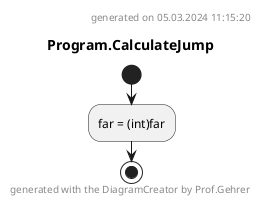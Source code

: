@startuml Program.CalculateJump
header
generated on 05.03.2024 11:15:20
end header
title Program.CalculateJump
start
:far = (int)far;
footer
generated with the DiagramCreator by Prof.Gehrer
end footer
stop
@enduml
